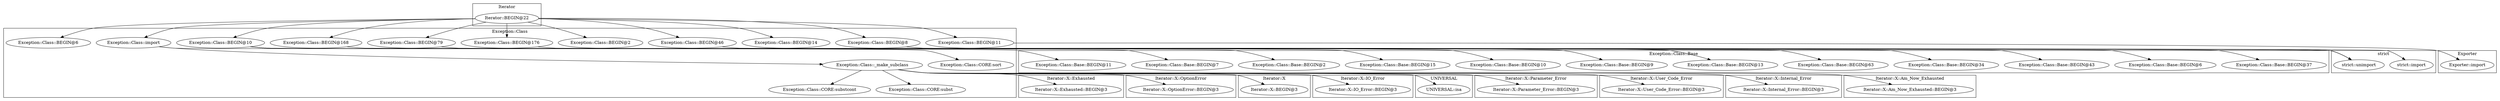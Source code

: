 digraph {
graph [overlap=false]
subgraph cluster_Iterator {
	label="Iterator";
	"Iterator::BEGIN@22";
}
subgraph cluster_strict {
	label="strict";
	"strict::import";
	"strict::unimport";
}
subgraph cluster_Iterator_X_Exhausted {
	label="Iterator::X::Exhausted";
	"Iterator::X::Exhausted::BEGIN@3";
}
subgraph cluster_Iterator_X_OptionError {
	label="Iterator::X::OptionError";
	"Iterator::X::OptionError::BEGIN@3";
}
subgraph cluster_Iterator_X {
	label="Iterator::X";
	"Iterator::X::BEGIN@3";
}
subgraph cluster_Iterator_X_IO_Error {
	label="Iterator::X::IO_Error";
	"Iterator::X::IO_Error::BEGIN@3";
}
subgraph cluster_UNIVERSAL {
	label="UNIVERSAL";
	"UNIVERSAL::isa";
}
subgraph cluster_Iterator_X_Parameter_Error {
	label="Iterator::X::Parameter_Error";
	"Iterator::X::Parameter_Error::BEGIN@3";
}
subgraph cluster_Iterator_X_User_Code_Error {
	label="Iterator::X::User_Code_Error";
	"Iterator::X::User_Code_Error::BEGIN@3";
}
subgraph cluster_Iterator_X_Internal_Error {
	label="Iterator::X::Internal_Error";
	"Iterator::X::Internal_Error::BEGIN@3";
}
subgraph cluster_Iterator_X_Am_Now_Exhausted {
	label="Iterator::X::Am_Now_Exhausted";
	"Iterator::X::Am_Now_Exhausted::BEGIN@3";
}
subgraph cluster_Exporter {
	label="Exporter";
	"Exporter::import";
}
subgraph cluster_Exception_Class_Base {
	label="Exception::Class::Base";
	"Exception::Class::Base::BEGIN@37";
	"Exception::Class::Base::BEGIN@6";
	"Exception::Class::Base::BEGIN@43";
	"Exception::Class::Base::BEGIN@34";
	"Exception::Class::Base::BEGIN@63";
	"Exception::Class::Base::BEGIN@13";
	"Exception::Class::Base::BEGIN@9";
	"Exception::Class::Base::BEGIN@10";
	"Exception::Class::Base::BEGIN@15";
	"Exception::Class::Base::BEGIN@2";
	"Exception::Class::Base::BEGIN@7";
	"Exception::Class::Base::BEGIN@11";
}
subgraph cluster_Exception_Class {
	label="Exception::Class";
	"Exception::Class::BEGIN@10";
	"Exception::Class::BEGIN@176";
	"Exception::Class::CORE:substcont";
	"Exception::Class::BEGIN@14";
	"Exception::Class::BEGIN@8";
	"Exception::Class::_make_subclass";
	"Exception::Class::BEGIN@2";
	"Exception::Class::BEGIN@46";
	"Exception::Class::import";
	"Exception::Class::BEGIN@79";
	"Exception::Class::BEGIN@168";
	"Exception::Class::BEGIN@11";
	"Exception::Class::CORE:sort";
	"Exception::Class::BEGIN@6";
	"Exception::Class::CORE:subst";
}
"Exception::Class::BEGIN@10" -> "Exception::Class::Base::BEGIN@37";
"Exception::Class::BEGIN@10" -> "Exception::Class::Base::BEGIN@10";
"Exception::Class::BEGIN@10" -> "Exception::Class::Base::BEGIN@2";
"Exception::Class::BEGIN@10" -> "Exception::Class::Base::BEGIN@7";
"Iterator::BEGIN@22" -> "Exception::Class::BEGIN@10";
"Exception::Class::_make_subclass" -> "Iterator::X::BEGIN@3";
"Iterator::BEGIN@22" -> "Exception::Class::BEGIN@79";
"Exception::Class::BEGIN@11" -> "Exporter::import";
"Exception::Class::BEGIN@10" -> "Exception::Class::Base::BEGIN@9";
"Iterator::BEGIN@22" -> "Exception::Class::BEGIN@14";
"Exception::Class::BEGIN@176" -> "strict::unimport";
"Exception::Class::BEGIN@79" -> "strict::unimport";
"Exception::Class::BEGIN@46" -> "strict::unimport";
"Exception::Class::BEGIN@168" -> "strict::unimport";
"Exception::Class::_make_subclass" -> "Exception::Class::CORE:substcont";
"Iterator::BEGIN@22" -> "Exception::Class::BEGIN@2";
"Iterator::BEGIN@22" -> "Exception::Class::import";
"Exception::Class::BEGIN@10" -> "Exception::Class::Base::BEGIN@63";
"Iterator::BEGIN@22" -> "Exception::Class::BEGIN@168";
"Exception::Class::_make_subclass" -> "UNIVERSAL::isa";
"Exception::Class::_make_subclass" -> "Iterator::X::Am_Now_Exhausted::BEGIN@3";
"Iterator::BEGIN@22" -> "Exception::Class::BEGIN@6";
"Exception::Class::BEGIN@10" -> "Exception::Class::Base::BEGIN@11";
"Exception::Class::_make_subclass" -> "Iterator::X::OptionError::BEGIN@3";
"Exception::Class::_make_subclass" -> "Iterator::X::User_Code_Error::BEGIN@3";
"Exception::Class::import" -> "Exception::Class::_make_subclass";
"Exception::Class::BEGIN@10" -> "Exception::Class::Base::BEGIN@34";
"Exception::Class::import" -> "Exception::Class::CORE:sort";
"Exception::Class::_make_subclass" -> "Exception::Class::CORE:subst";
"Iterator::BEGIN@22" -> "Exception::Class::BEGIN@176";
"Exception::Class::BEGIN@10" -> "Exception::Class::Base::BEGIN@13";
"Exception::Class::_make_subclass" -> "Iterator::X::IO_Error::BEGIN@3";
"Exception::Class::_make_subclass" -> "Iterator::X::Parameter_Error::BEGIN@3";
"Exception::Class::BEGIN@10" -> "Exception::Class::Base::BEGIN@6";
"Iterator::BEGIN@22" -> "Exception::Class::BEGIN@8";
"Exception::Class::_make_subclass" -> "Iterator::X::Exhausted::BEGIN@3";
"Iterator::BEGIN@22" -> "Exception::Class::BEGIN@46";
"Exception::Class::_make_subclass" -> "Iterator::X::Internal_Error::BEGIN@3";
"Iterator::BEGIN@22" -> "Exception::Class::BEGIN@11";
"Exception::Class::BEGIN@10" -> "Exception::Class::Base::BEGIN@15";
"Exception::Class::BEGIN@10" -> "Exception::Class::Base::BEGIN@43";
"Exception::Class::BEGIN@8" -> "strict::import";
}
